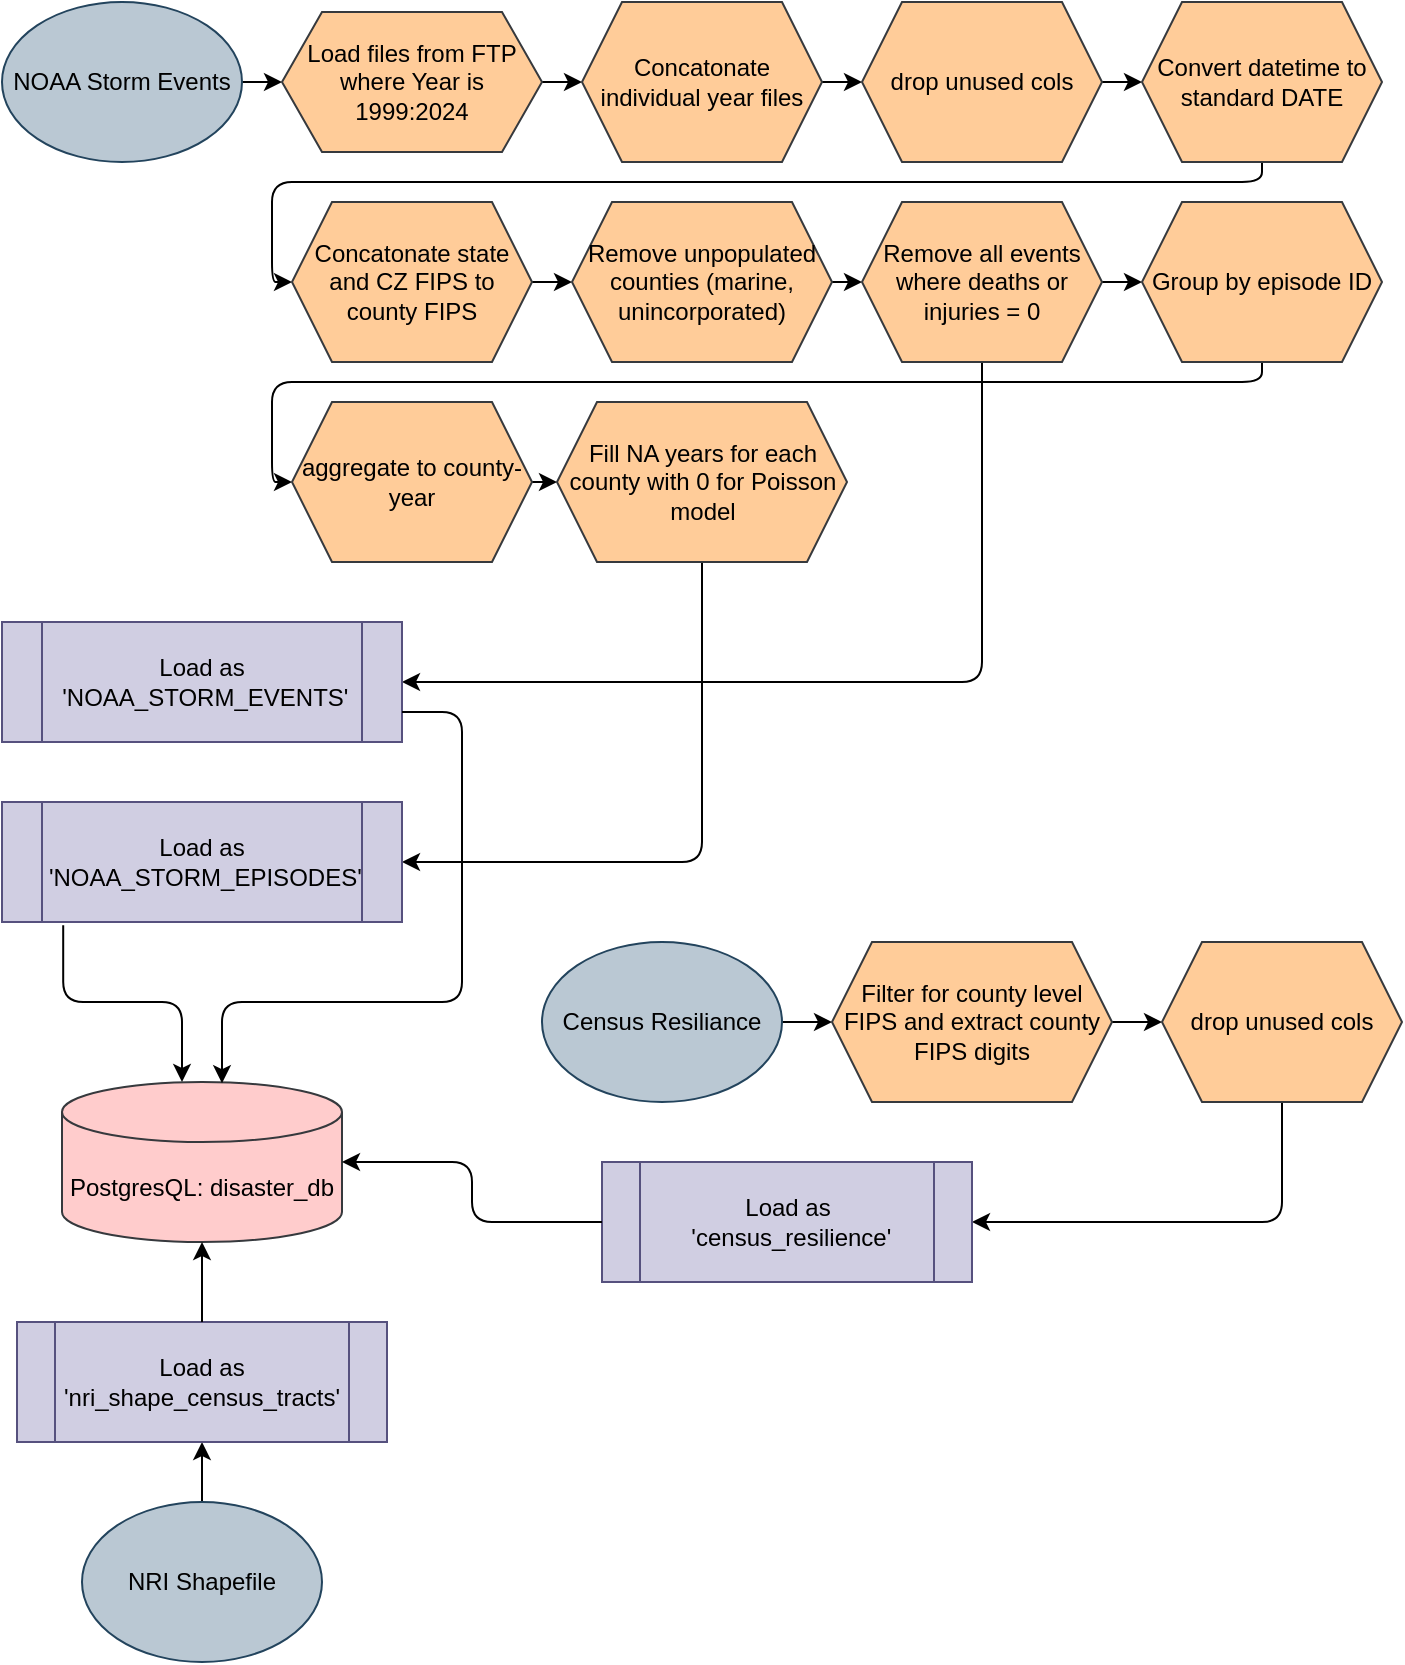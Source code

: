 <mxfile>
    <diagram id="VjGDywkHgqa1gjS1SHQR" name="Page-1">
        <mxGraphModel dx="1078" dy="1826" grid="1" gridSize="10" guides="1" tooltips="1" connect="1" arrows="1" fold="1" page="1" pageScale="1" pageWidth="850" pageHeight="1100" math="0" shadow="0">
            <root>
                <mxCell id="0"/>
                <mxCell id="1" parent="0"/>
                <mxCell id="45" style="edgeStyle=none;html=1;" edge="1" parent="1" source="42" target="44">
                    <mxGeometry relative="1" as="geometry"/>
                </mxCell>
                <mxCell id="42" value="NRI Shapefile" style="ellipse;whiteSpace=wrap;html=1;fillColor=#bac8d3;strokeColor=#23445d;" vertex="1" parent="1">
                    <mxGeometry x="60" y="-330" width="120" height="80" as="geometry"/>
                </mxCell>
                <mxCell id="43" value="&lt;div&gt;PostgresQL: disaster_db&lt;/div&gt;" style="shape=cylinder3;whiteSpace=wrap;html=1;boundedLbl=1;backgroundOutline=1;size=15;fillColor=#ffcccc;strokeColor=#36393d;" vertex="1" parent="1">
                    <mxGeometry x="50" y="-540" width="140" height="80" as="geometry"/>
                </mxCell>
                <mxCell id="44" value="Load as &#39;nri_shape_census_tracts&#39;" style="shape=process;whiteSpace=wrap;html=1;backgroundOutline=1;fillColor=#d0cee2;strokeColor=#56517e;" vertex="1" parent="1">
                    <mxGeometry x="27.5" y="-420" width="185" height="60" as="geometry"/>
                </mxCell>
                <mxCell id="85" style="edgeStyle=none;html=1;" edge="1" parent="1" source="47" target="48">
                    <mxGeometry relative="1" as="geometry"/>
                </mxCell>
                <mxCell id="47" value="Census Resiliance" style="ellipse;whiteSpace=wrap;html=1;fillColor=#bac8d3;strokeColor=#23445d;" vertex="1" parent="1">
                    <mxGeometry x="290" y="-610" width="120" height="80" as="geometry"/>
                </mxCell>
                <mxCell id="52" style="edgeStyle=none;html=1;" edge="1" parent="1" source="48" target="50">
                    <mxGeometry relative="1" as="geometry"/>
                </mxCell>
                <mxCell id="48" value="Filter for county level FIPS and extract county FIPS digits" style="shape=hexagon;perimeter=hexagonPerimeter2;whiteSpace=wrap;html=1;fixedSize=1;fillColor=#ffcc99;strokeColor=#36393d;" vertex="1" parent="1">
                    <mxGeometry x="435" y="-610" width="140" height="80" as="geometry"/>
                </mxCell>
                <mxCell id="53" style="edgeStyle=orthogonalEdgeStyle;html=1;" edge="1" parent="1" source="50" target="51">
                    <mxGeometry relative="1" as="geometry">
                        <Array as="points">
                            <mxPoint x="660" y="-470"/>
                        </Array>
                    </mxGeometry>
                </mxCell>
                <mxCell id="50" value="drop unused cols" style="shape=hexagon;perimeter=hexagonPerimeter2;whiteSpace=wrap;html=1;fixedSize=1;fillColor=#ffcc99;strokeColor=#36393d;" vertex="1" parent="1">
                    <mxGeometry x="600" y="-610" width="120" height="80" as="geometry"/>
                </mxCell>
                <mxCell id="51" value="Load as&lt;div&gt;&amp;nbsp;&#39;census_resilience&#39;&lt;/div&gt;" style="shape=process;whiteSpace=wrap;html=1;backgroundOutline=1;fillColor=#d0cee2;strokeColor=#56517e;" vertex="1" parent="1">
                    <mxGeometry x="320" y="-500" width="185" height="60" as="geometry"/>
                </mxCell>
                <mxCell id="75" style="edgeStyle=none;html=1;" edge="1" parent="1" source="55" target="58">
                    <mxGeometry relative="1" as="geometry"/>
                </mxCell>
                <mxCell id="55" value="NOAA Storm Events" style="ellipse;whiteSpace=wrap;html=1;fillColor=#bac8d3;strokeColor=#23445d;" vertex="1" parent="1">
                    <mxGeometry x="20" y="-1080" width="120" height="80" as="geometry"/>
                </mxCell>
                <mxCell id="76" style="edgeStyle=none;html=1;" edge="1" parent="1" source="58" target="59">
                    <mxGeometry relative="1" as="geometry"/>
                </mxCell>
                <mxCell id="58" value="Load files from FTP where Year is 1999:2024" style="shape=hexagon;perimeter=hexagonPerimeter2;whiteSpace=wrap;html=1;fixedSize=1;fillColor=#ffcc99;strokeColor=#36393d;" vertex="1" parent="1">
                    <mxGeometry x="160" y="-1075" width="130" height="70" as="geometry"/>
                </mxCell>
                <mxCell id="77" style="edgeStyle=none;html=1;entryX=0;entryY=0.5;entryDx=0;entryDy=0;" edge="1" parent="1" source="59" target="60">
                    <mxGeometry relative="1" as="geometry"/>
                </mxCell>
                <mxCell id="59" value="Concatonate individual year files" style="shape=hexagon;perimeter=hexagonPerimeter2;whiteSpace=wrap;html=1;fixedSize=1;fillColor=#ffcc99;strokeColor=#36393d;" vertex="1" parent="1">
                    <mxGeometry x="310" y="-1080" width="120" height="80" as="geometry"/>
                </mxCell>
                <mxCell id="78" style="edgeStyle=none;html=1;" edge="1" parent="1" source="60" target="61">
                    <mxGeometry relative="1" as="geometry"/>
                </mxCell>
                <mxCell id="60" value="drop unused cols" style="shape=hexagon;perimeter=hexagonPerimeter2;whiteSpace=wrap;html=1;fixedSize=1;fillColor=#ffcc99;strokeColor=#36393d;" vertex="1" parent="1">
                    <mxGeometry x="450" y="-1080" width="120" height="80" as="geometry"/>
                </mxCell>
                <mxCell id="79" style="edgeStyle=orthogonalEdgeStyle;html=1;entryX=0;entryY=0.5;entryDx=0;entryDy=0;" edge="1" parent="1" source="61" target="62">
                    <mxGeometry relative="1" as="geometry">
                        <Array as="points">
                            <mxPoint x="650" y="-990"/>
                            <mxPoint x="155" y="-990"/>
                            <mxPoint x="155" y="-940"/>
                        </Array>
                    </mxGeometry>
                </mxCell>
                <mxCell id="61" value="Convert datetime to standard DATE" style="shape=hexagon;perimeter=hexagonPerimeter2;whiteSpace=wrap;html=1;fixedSize=1;fillColor=#ffcc99;strokeColor=#36393d;" vertex="1" parent="1">
                    <mxGeometry x="590" y="-1080" width="120" height="80" as="geometry"/>
                </mxCell>
                <mxCell id="80" style="edgeStyle=none;html=1;" edge="1" parent="1" source="62" target="63">
                    <mxGeometry relative="1" as="geometry"/>
                </mxCell>
                <mxCell id="62" value="Concatonate state and CZ FIPS to county FIPS" style="shape=hexagon;perimeter=hexagonPerimeter2;whiteSpace=wrap;html=1;fixedSize=1;fillColor=#ffcc99;strokeColor=#36393d;" vertex="1" parent="1">
                    <mxGeometry x="165" y="-980" width="120" height="80" as="geometry"/>
                </mxCell>
                <mxCell id="81" style="edgeStyle=none;html=1;" edge="1" parent="1" source="63" target="64">
                    <mxGeometry relative="1" as="geometry"/>
                </mxCell>
                <mxCell id="63" value="Remove unpopulated counties (marine, unincorporated)" style="shape=hexagon;perimeter=hexagonPerimeter2;whiteSpace=wrap;html=1;fixedSize=1;fillColor=#ffcc99;strokeColor=#36393d;" vertex="1" parent="1">
                    <mxGeometry x="305" y="-980" width="130" height="80" as="geometry"/>
                </mxCell>
                <mxCell id="69" style="edgeStyle=orthogonalEdgeStyle;html=1;entryX=1;entryY=0.5;entryDx=0;entryDy=0;exitX=0.5;exitY=1;exitDx=0;exitDy=0;" edge="1" parent="1" source="64" target="68">
                    <mxGeometry relative="1" as="geometry"/>
                </mxCell>
                <mxCell id="82" style="edgeStyle=none;html=1;" edge="1" parent="1" source="64" target="65">
                    <mxGeometry relative="1" as="geometry"/>
                </mxCell>
                <mxCell id="64" value="Remove all events where deaths or injuries = 0" style="shape=hexagon;perimeter=hexagonPerimeter2;whiteSpace=wrap;html=1;fixedSize=1;fillColor=#ffcc99;strokeColor=#36393d;" vertex="1" parent="1">
                    <mxGeometry x="450" y="-980" width="120" height="80" as="geometry"/>
                </mxCell>
                <mxCell id="83" style="edgeStyle=orthogonalEdgeStyle;html=1;entryX=0;entryY=0.5;entryDx=0;entryDy=0;" edge="1" parent="1" source="65" target="66">
                    <mxGeometry relative="1" as="geometry">
                        <Array as="points">
                            <mxPoint x="650" y="-890"/>
                            <mxPoint x="155" y="-890"/>
                            <mxPoint x="155" y="-840"/>
                        </Array>
                    </mxGeometry>
                </mxCell>
                <mxCell id="65" value="Group by episode ID" style="shape=hexagon;perimeter=hexagonPerimeter2;whiteSpace=wrap;html=1;fixedSize=1;fillColor=#ffcc99;strokeColor=#36393d;" vertex="1" parent="1">
                    <mxGeometry x="590" y="-980" width="120" height="80" as="geometry"/>
                </mxCell>
                <mxCell id="84" style="edgeStyle=none;html=1;entryX=0;entryY=0.5;entryDx=0;entryDy=0;" edge="1" parent="1" source="66" target="67">
                    <mxGeometry relative="1" as="geometry"/>
                </mxCell>
                <mxCell id="66" value="aggregate to county-year" style="shape=hexagon;perimeter=hexagonPerimeter2;whiteSpace=wrap;html=1;fixedSize=1;fillColor=#ffcc99;strokeColor=#36393d;" vertex="1" parent="1">
                    <mxGeometry x="165" y="-880" width="120" height="80" as="geometry"/>
                </mxCell>
                <mxCell id="72" style="edgeStyle=orthogonalEdgeStyle;html=1;entryX=1;entryY=0.5;entryDx=0;entryDy=0;exitX=0.5;exitY=1;exitDx=0;exitDy=0;" edge="1" parent="1" source="67" target="71">
                    <mxGeometry relative="1" as="geometry"/>
                </mxCell>
                <mxCell id="67" value="Fill NA years for each county with 0 for Poisson model" style="shape=hexagon;perimeter=hexagonPerimeter2;whiteSpace=wrap;html=1;fixedSize=1;fillColor=#ffcc99;strokeColor=#36393d;" vertex="1" parent="1">
                    <mxGeometry x="297.5" y="-880" width="145" height="80" as="geometry"/>
                </mxCell>
                <mxCell id="68" value="Load as&lt;div&gt;&amp;nbsp;&#39;NOAA_STORM_EVENTS&#39;&lt;/div&gt;" style="shape=process;whiteSpace=wrap;html=1;backgroundOutline=1;fillColor=#d0cee2;strokeColor=#56517e;" vertex="1" parent="1">
                    <mxGeometry x="20" y="-770" width="200" height="60" as="geometry"/>
                </mxCell>
                <mxCell id="71" value="Load as&lt;div&gt;&amp;nbsp;&#39;NOAA_STORM_EPISODES&#39;&lt;/div&gt;" style="shape=process;whiteSpace=wrap;html=1;backgroundOutline=1;fillColor=#d0cee2;strokeColor=#56517e;" vertex="1" parent="1">
                    <mxGeometry x="20" y="-680" width="200" height="60" as="geometry"/>
                </mxCell>
                <mxCell id="73" style="edgeStyle=orthogonalEdgeStyle;html=1;exitX=0.153;exitY=1.028;exitDx=0;exitDy=0;exitPerimeter=0;" edge="1" parent="1" source="71">
                    <mxGeometry relative="1" as="geometry">
                        <mxPoint x="110" y="-540" as="targetPoint"/>
                        <Array as="points">
                            <mxPoint x="51" y="-580"/>
                            <mxPoint x="110" y="-580"/>
                            <mxPoint x="110" y="-540"/>
                        </Array>
                    </mxGeometry>
                </mxCell>
                <mxCell id="86" style="edgeStyle=orthogonalEdgeStyle;html=1;entryX=1;entryY=0.5;entryDx=0;entryDy=0;entryPerimeter=0;" edge="1" parent="1" source="51" target="43">
                    <mxGeometry relative="1" as="geometry"/>
                </mxCell>
                <mxCell id="87" style="edgeStyle=none;html=1;entryX=0.5;entryY=1;entryDx=0;entryDy=0;entryPerimeter=0;" edge="1" parent="1" source="44" target="43">
                    <mxGeometry relative="1" as="geometry"/>
                </mxCell>
                <mxCell id="90" style="edgeStyle=orthogonalEdgeStyle;html=1;exitX=1;exitY=0.75;exitDx=0;exitDy=0;entryX=0.573;entryY=0.008;entryDx=0;entryDy=0;entryPerimeter=0;" edge="1" parent="1" source="68" target="43">
                    <mxGeometry relative="1" as="geometry">
                        <mxPoint x="160" y="-540" as="targetPoint"/>
                        <Array as="points">
                            <mxPoint x="250" y="-725"/>
                            <mxPoint x="250" y="-580"/>
                            <mxPoint x="130" y="-580"/>
                            <mxPoint x="130" y="-539"/>
                        </Array>
                    </mxGeometry>
                </mxCell>
            </root>
        </mxGraphModel>
    </diagram>
</mxfile>